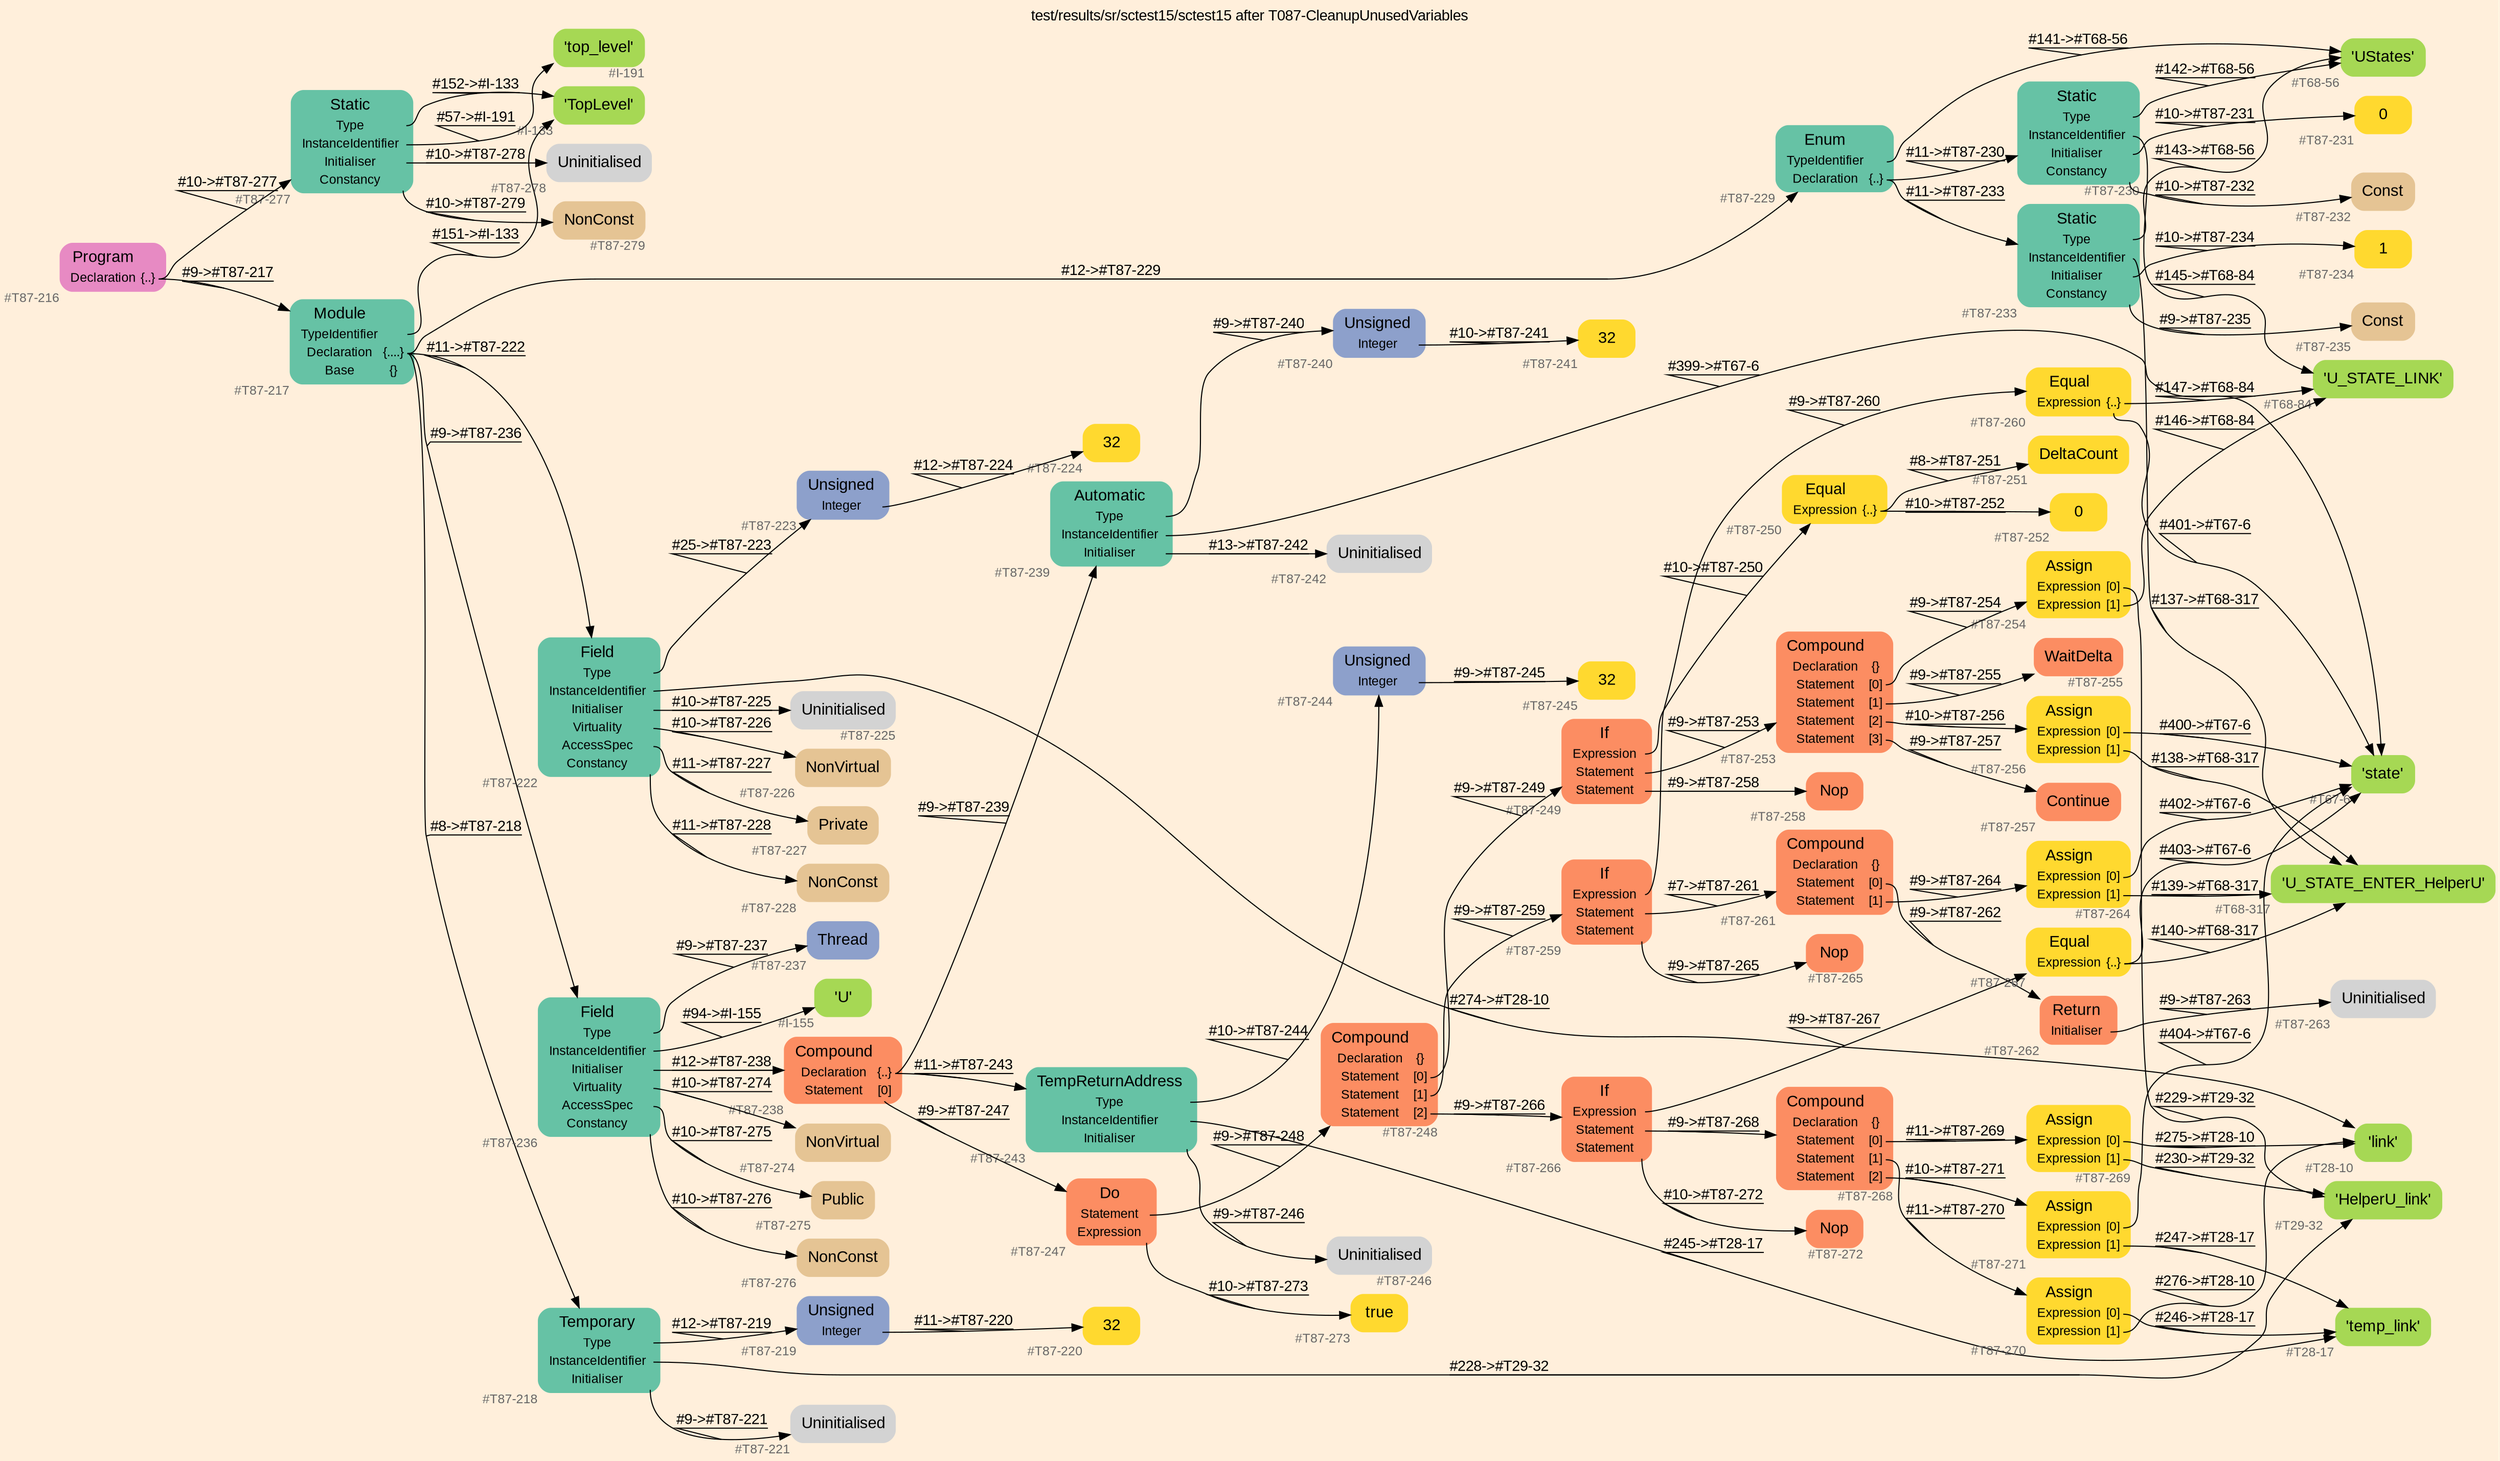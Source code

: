 digraph "test/results/sr/sctest15/sctest15 after T087-CleanupUnusedVariables" {
label = "test/results/sr/sctest15/sctest15 after T087-CleanupUnusedVariables"
labelloc = t
graph [
    rankdir = "LR"
    ranksep = 0.3
    bgcolor = antiquewhite1
    color = black
    fontcolor = black
    fontname = "Arial"
];
node [
    fontname = "Arial"
];
edge [
    fontname = "Arial"
];

// -------------------- node figure --------------------
// -------- block #T87-216 ----------
"#T87-216" [
    fillcolor = "/set28/4"
    xlabel = "#T87-216"
    fontsize = "12"
    fontcolor = grey40
    shape = "plaintext"
    label = <<TABLE BORDER="0" CELLBORDER="0" CELLSPACING="0">
     <TR><TD><FONT COLOR="black" POINT-SIZE="15">Program</FONT></TD></TR>
     <TR><TD><FONT COLOR="black" POINT-SIZE="12">Declaration</FONT></TD><TD PORT="port0"><FONT COLOR="black" POINT-SIZE="12">{..}</FONT></TD></TR>
    </TABLE>>
    style = "rounded,filled"
];

// -------- block #T87-217 ----------
"#T87-217" [
    fillcolor = "/set28/1"
    xlabel = "#T87-217"
    fontsize = "12"
    fontcolor = grey40
    shape = "plaintext"
    label = <<TABLE BORDER="0" CELLBORDER="0" CELLSPACING="0">
     <TR><TD><FONT COLOR="black" POINT-SIZE="15">Module</FONT></TD></TR>
     <TR><TD><FONT COLOR="black" POINT-SIZE="12">TypeIdentifier</FONT></TD><TD PORT="port0"></TD></TR>
     <TR><TD><FONT COLOR="black" POINT-SIZE="12">Declaration</FONT></TD><TD PORT="port1"><FONT COLOR="black" POINT-SIZE="12">{....}</FONT></TD></TR>
     <TR><TD><FONT COLOR="black" POINT-SIZE="12">Base</FONT></TD><TD PORT="port2"><FONT COLOR="black" POINT-SIZE="12">{}</FONT></TD></TR>
    </TABLE>>
    style = "rounded,filled"
];

// -------- block #I-133 ----------
"#I-133" [
    fillcolor = "/set28/5"
    xlabel = "#I-133"
    fontsize = "12"
    fontcolor = grey40
    shape = "plaintext"
    label = <<TABLE BORDER="0" CELLBORDER="0" CELLSPACING="0">
     <TR><TD><FONT COLOR="black" POINT-SIZE="15">'TopLevel'</FONT></TD></TR>
    </TABLE>>
    style = "rounded,filled"
];

// -------- block #T87-218 ----------
"#T87-218" [
    fillcolor = "/set28/1"
    xlabel = "#T87-218"
    fontsize = "12"
    fontcolor = grey40
    shape = "plaintext"
    label = <<TABLE BORDER="0" CELLBORDER="0" CELLSPACING="0">
     <TR><TD><FONT COLOR="black" POINT-SIZE="15">Temporary</FONT></TD></TR>
     <TR><TD><FONT COLOR="black" POINT-SIZE="12">Type</FONT></TD><TD PORT="port0"></TD></TR>
     <TR><TD><FONT COLOR="black" POINT-SIZE="12">InstanceIdentifier</FONT></TD><TD PORT="port1"></TD></TR>
     <TR><TD><FONT COLOR="black" POINT-SIZE="12">Initialiser</FONT></TD><TD PORT="port2"></TD></TR>
    </TABLE>>
    style = "rounded,filled"
];

// -------- block #T87-219 ----------
"#T87-219" [
    fillcolor = "/set28/3"
    xlabel = "#T87-219"
    fontsize = "12"
    fontcolor = grey40
    shape = "plaintext"
    label = <<TABLE BORDER="0" CELLBORDER="0" CELLSPACING="0">
     <TR><TD><FONT COLOR="black" POINT-SIZE="15">Unsigned</FONT></TD></TR>
     <TR><TD><FONT COLOR="black" POINT-SIZE="12">Integer</FONT></TD><TD PORT="port0"></TD></TR>
    </TABLE>>
    style = "rounded,filled"
];

// -------- block #T87-220 ----------
"#T87-220" [
    fillcolor = "/set28/6"
    xlabel = "#T87-220"
    fontsize = "12"
    fontcolor = grey40
    shape = "plaintext"
    label = <<TABLE BORDER="0" CELLBORDER="0" CELLSPACING="0">
     <TR><TD><FONT COLOR="black" POINT-SIZE="15">32</FONT></TD></TR>
    </TABLE>>
    style = "rounded,filled"
];

// -------- block #T29-32 ----------
"#T29-32" [
    fillcolor = "/set28/5"
    xlabel = "#T29-32"
    fontsize = "12"
    fontcolor = grey40
    shape = "plaintext"
    label = <<TABLE BORDER="0" CELLBORDER="0" CELLSPACING="0">
     <TR><TD><FONT COLOR="black" POINT-SIZE="15">'HelperU_link'</FONT></TD></TR>
    </TABLE>>
    style = "rounded,filled"
];

// -------- block #T87-221 ----------
"#T87-221" [
    xlabel = "#T87-221"
    fontsize = "12"
    fontcolor = grey40
    shape = "plaintext"
    label = <<TABLE BORDER="0" CELLBORDER="0" CELLSPACING="0">
     <TR><TD><FONT COLOR="black" POINT-SIZE="15">Uninitialised</FONT></TD></TR>
    </TABLE>>
    style = "rounded,filled"
];

// -------- block #T87-222 ----------
"#T87-222" [
    fillcolor = "/set28/1"
    xlabel = "#T87-222"
    fontsize = "12"
    fontcolor = grey40
    shape = "plaintext"
    label = <<TABLE BORDER="0" CELLBORDER="0" CELLSPACING="0">
     <TR><TD><FONT COLOR="black" POINT-SIZE="15">Field</FONT></TD></TR>
     <TR><TD><FONT COLOR="black" POINT-SIZE="12">Type</FONT></TD><TD PORT="port0"></TD></TR>
     <TR><TD><FONT COLOR="black" POINT-SIZE="12">InstanceIdentifier</FONT></TD><TD PORT="port1"></TD></TR>
     <TR><TD><FONT COLOR="black" POINT-SIZE="12">Initialiser</FONT></TD><TD PORT="port2"></TD></TR>
     <TR><TD><FONT COLOR="black" POINT-SIZE="12">Virtuality</FONT></TD><TD PORT="port3"></TD></TR>
     <TR><TD><FONT COLOR="black" POINT-SIZE="12">AccessSpec</FONT></TD><TD PORT="port4"></TD></TR>
     <TR><TD><FONT COLOR="black" POINT-SIZE="12">Constancy</FONT></TD><TD PORT="port5"></TD></TR>
    </TABLE>>
    style = "rounded,filled"
];

// -------- block #T87-223 ----------
"#T87-223" [
    fillcolor = "/set28/3"
    xlabel = "#T87-223"
    fontsize = "12"
    fontcolor = grey40
    shape = "plaintext"
    label = <<TABLE BORDER="0" CELLBORDER="0" CELLSPACING="0">
     <TR><TD><FONT COLOR="black" POINT-SIZE="15">Unsigned</FONT></TD></TR>
     <TR><TD><FONT COLOR="black" POINT-SIZE="12">Integer</FONT></TD><TD PORT="port0"></TD></TR>
    </TABLE>>
    style = "rounded,filled"
];

// -------- block #T87-224 ----------
"#T87-224" [
    fillcolor = "/set28/6"
    xlabel = "#T87-224"
    fontsize = "12"
    fontcolor = grey40
    shape = "plaintext"
    label = <<TABLE BORDER="0" CELLBORDER="0" CELLSPACING="0">
     <TR><TD><FONT COLOR="black" POINT-SIZE="15">32</FONT></TD></TR>
    </TABLE>>
    style = "rounded,filled"
];

// -------- block #T28-10 ----------
"#T28-10" [
    fillcolor = "/set28/5"
    xlabel = "#T28-10"
    fontsize = "12"
    fontcolor = grey40
    shape = "plaintext"
    label = <<TABLE BORDER="0" CELLBORDER="0" CELLSPACING="0">
     <TR><TD><FONT COLOR="black" POINT-SIZE="15">'link'</FONT></TD></TR>
    </TABLE>>
    style = "rounded,filled"
];

// -------- block #T87-225 ----------
"#T87-225" [
    xlabel = "#T87-225"
    fontsize = "12"
    fontcolor = grey40
    shape = "plaintext"
    label = <<TABLE BORDER="0" CELLBORDER="0" CELLSPACING="0">
     <TR><TD><FONT COLOR="black" POINT-SIZE="15">Uninitialised</FONT></TD></TR>
    </TABLE>>
    style = "rounded,filled"
];

// -------- block #T87-226 ----------
"#T87-226" [
    fillcolor = "/set28/7"
    xlabel = "#T87-226"
    fontsize = "12"
    fontcolor = grey40
    shape = "plaintext"
    label = <<TABLE BORDER="0" CELLBORDER="0" CELLSPACING="0">
     <TR><TD><FONT COLOR="black" POINT-SIZE="15">NonVirtual</FONT></TD></TR>
    </TABLE>>
    style = "rounded,filled"
];

// -------- block #T87-227 ----------
"#T87-227" [
    fillcolor = "/set28/7"
    xlabel = "#T87-227"
    fontsize = "12"
    fontcolor = grey40
    shape = "plaintext"
    label = <<TABLE BORDER="0" CELLBORDER="0" CELLSPACING="0">
     <TR><TD><FONT COLOR="black" POINT-SIZE="15">Private</FONT></TD></TR>
    </TABLE>>
    style = "rounded,filled"
];

// -------- block #T87-228 ----------
"#T87-228" [
    fillcolor = "/set28/7"
    xlabel = "#T87-228"
    fontsize = "12"
    fontcolor = grey40
    shape = "plaintext"
    label = <<TABLE BORDER="0" CELLBORDER="0" CELLSPACING="0">
     <TR><TD><FONT COLOR="black" POINT-SIZE="15">NonConst</FONT></TD></TR>
    </TABLE>>
    style = "rounded,filled"
];

// -------- block #T87-229 ----------
"#T87-229" [
    fillcolor = "/set28/1"
    xlabel = "#T87-229"
    fontsize = "12"
    fontcolor = grey40
    shape = "plaintext"
    label = <<TABLE BORDER="0" CELLBORDER="0" CELLSPACING="0">
     <TR><TD><FONT COLOR="black" POINT-SIZE="15">Enum</FONT></TD></TR>
     <TR><TD><FONT COLOR="black" POINT-SIZE="12">TypeIdentifier</FONT></TD><TD PORT="port0"></TD></TR>
     <TR><TD><FONT COLOR="black" POINT-SIZE="12">Declaration</FONT></TD><TD PORT="port1"><FONT COLOR="black" POINT-SIZE="12">{..}</FONT></TD></TR>
    </TABLE>>
    style = "rounded,filled"
];

// -------- block #T68-56 ----------
"#T68-56" [
    fillcolor = "/set28/5"
    xlabel = "#T68-56"
    fontsize = "12"
    fontcolor = grey40
    shape = "plaintext"
    label = <<TABLE BORDER="0" CELLBORDER="0" CELLSPACING="0">
     <TR><TD><FONT COLOR="black" POINT-SIZE="15">'UStates'</FONT></TD></TR>
    </TABLE>>
    style = "rounded,filled"
];

// -------- block #T87-230 ----------
"#T87-230" [
    fillcolor = "/set28/1"
    xlabel = "#T87-230"
    fontsize = "12"
    fontcolor = grey40
    shape = "plaintext"
    label = <<TABLE BORDER="0" CELLBORDER="0" CELLSPACING="0">
     <TR><TD><FONT COLOR="black" POINT-SIZE="15">Static</FONT></TD></TR>
     <TR><TD><FONT COLOR="black" POINT-SIZE="12">Type</FONT></TD><TD PORT="port0"></TD></TR>
     <TR><TD><FONT COLOR="black" POINT-SIZE="12">InstanceIdentifier</FONT></TD><TD PORT="port1"></TD></TR>
     <TR><TD><FONT COLOR="black" POINT-SIZE="12">Initialiser</FONT></TD><TD PORT="port2"></TD></TR>
     <TR><TD><FONT COLOR="black" POINT-SIZE="12">Constancy</FONT></TD><TD PORT="port3"></TD></TR>
    </TABLE>>
    style = "rounded,filled"
];

// -------- block #T68-84 ----------
"#T68-84" [
    fillcolor = "/set28/5"
    xlabel = "#T68-84"
    fontsize = "12"
    fontcolor = grey40
    shape = "plaintext"
    label = <<TABLE BORDER="0" CELLBORDER="0" CELLSPACING="0">
     <TR><TD><FONT COLOR="black" POINT-SIZE="15">'U_STATE_LINK'</FONT></TD></TR>
    </TABLE>>
    style = "rounded,filled"
];

// -------- block #T87-231 ----------
"#T87-231" [
    fillcolor = "/set28/6"
    xlabel = "#T87-231"
    fontsize = "12"
    fontcolor = grey40
    shape = "plaintext"
    label = <<TABLE BORDER="0" CELLBORDER="0" CELLSPACING="0">
     <TR><TD><FONT COLOR="black" POINT-SIZE="15">0</FONT></TD></TR>
    </TABLE>>
    style = "rounded,filled"
];

// -------- block #T87-232 ----------
"#T87-232" [
    fillcolor = "/set28/7"
    xlabel = "#T87-232"
    fontsize = "12"
    fontcolor = grey40
    shape = "plaintext"
    label = <<TABLE BORDER="0" CELLBORDER="0" CELLSPACING="0">
     <TR><TD><FONT COLOR="black" POINT-SIZE="15">Const</FONT></TD></TR>
    </TABLE>>
    style = "rounded,filled"
];

// -------- block #T87-233 ----------
"#T87-233" [
    fillcolor = "/set28/1"
    xlabel = "#T87-233"
    fontsize = "12"
    fontcolor = grey40
    shape = "plaintext"
    label = <<TABLE BORDER="0" CELLBORDER="0" CELLSPACING="0">
     <TR><TD><FONT COLOR="black" POINT-SIZE="15">Static</FONT></TD></TR>
     <TR><TD><FONT COLOR="black" POINT-SIZE="12">Type</FONT></TD><TD PORT="port0"></TD></TR>
     <TR><TD><FONT COLOR="black" POINT-SIZE="12">InstanceIdentifier</FONT></TD><TD PORT="port1"></TD></TR>
     <TR><TD><FONT COLOR="black" POINT-SIZE="12">Initialiser</FONT></TD><TD PORT="port2"></TD></TR>
     <TR><TD><FONT COLOR="black" POINT-SIZE="12">Constancy</FONT></TD><TD PORT="port3"></TD></TR>
    </TABLE>>
    style = "rounded,filled"
];

// -------- block #T68-317 ----------
"#T68-317" [
    fillcolor = "/set28/5"
    xlabel = "#T68-317"
    fontsize = "12"
    fontcolor = grey40
    shape = "plaintext"
    label = <<TABLE BORDER="0" CELLBORDER="0" CELLSPACING="0">
     <TR><TD><FONT COLOR="black" POINT-SIZE="15">'U_STATE_ENTER_HelperU'</FONT></TD></TR>
    </TABLE>>
    style = "rounded,filled"
];

// -------- block #T87-234 ----------
"#T87-234" [
    fillcolor = "/set28/6"
    xlabel = "#T87-234"
    fontsize = "12"
    fontcolor = grey40
    shape = "plaintext"
    label = <<TABLE BORDER="0" CELLBORDER="0" CELLSPACING="0">
     <TR><TD><FONT COLOR="black" POINT-SIZE="15">1</FONT></TD></TR>
    </TABLE>>
    style = "rounded,filled"
];

// -------- block #T87-235 ----------
"#T87-235" [
    fillcolor = "/set28/7"
    xlabel = "#T87-235"
    fontsize = "12"
    fontcolor = grey40
    shape = "plaintext"
    label = <<TABLE BORDER="0" CELLBORDER="0" CELLSPACING="0">
     <TR><TD><FONT COLOR="black" POINT-SIZE="15">Const</FONT></TD></TR>
    </TABLE>>
    style = "rounded,filled"
];

// -------- block #T87-236 ----------
"#T87-236" [
    fillcolor = "/set28/1"
    xlabel = "#T87-236"
    fontsize = "12"
    fontcolor = grey40
    shape = "plaintext"
    label = <<TABLE BORDER="0" CELLBORDER="0" CELLSPACING="0">
     <TR><TD><FONT COLOR="black" POINT-SIZE="15">Field</FONT></TD></TR>
     <TR><TD><FONT COLOR="black" POINT-SIZE="12">Type</FONT></TD><TD PORT="port0"></TD></TR>
     <TR><TD><FONT COLOR="black" POINT-SIZE="12">InstanceIdentifier</FONT></TD><TD PORT="port1"></TD></TR>
     <TR><TD><FONT COLOR="black" POINT-SIZE="12">Initialiser</FONT></TD><TD PORT="port2"></TD></TR>
     <TR><TD><FONT COLOR="black" POINT-SIZE="12">Virtuality</FONT></TD><TD PORT="port3"></TD></TR>
     <TR><TD><FONT COLOR="black" POINT-SIZE="12">AccessSpec</FONT></TD><TD PORT="port4"></TD></TR>
     <TR><TD><FONT COLOR="black" POINT-SIZE="12">Constancy</FONT></TD><TD PORT="port5"></TD></TR>
    </TABLE>>
    style = "rounded,filled"
];

// -------- block #T87-237 ----------
"#T87-237" [
    fillcolor = "/set28/3"
    xlabel = "#T87-237"
    fontsize = "12"
    fontcolor = grey40
    shape = "plaintext"
    label = <<TABLE BORDER="0" CELLBORDER="0" CELLSPACING="0">
     <TR><TD><FONT COLOR="black" POINT-SIZE="15">Thread</FONT></TD></TR>
    </TABLE>>
    style = "rounded,filled"
];

// -------- block #I-155 ----------
"#I-155" [
    fillcolor = "/set28/5"
    xlabel = "#I-155"
    fontsize = "12"
    fontcolor = grey40
    shape = "plaintext"
    label = <<TABLE BORDER="0" CELLBORDER="0" CELLSPACING="0">
     <TR><TD><FONT COLOR="black" POINT-SIZE="15">'U'</FONT></TD></TR>
    </TABLE>>
    style = "rounded,filled"
];

// -------- block #T87-238 ----------
"#T87-238" [
    fillcolor = "/set28/2"
    xlabel = "#T87-238"
    fontsize = "12"
    fontcolor = grey40
    shape = "plaintext"
    label = <<TABLE BORDER="0" CELLBORDER="0" CELLSPACING="0">
     <TR><TD><FONT COLOR="black" POINT-SIZE="15">Compound</FONT></TD></TR>
     <TR><TD><FONT COLOR="black" POINT-SIZE="12">Declaration</FONT></TD><TD PORT="port0"><FONT COLOR="black" POINT-SIZE="12">{..}</FONT></TD></TR>
     <TR><TD><FONT COLOR="black" POINT-SIZE="12">Statement</FONT></TD><TD PORT="port1"><FONT COLOR="black" POINT-SIZE="12">[0]</FONT></TD></TR>
    </TABLE>>
    style = "rounded,filled"
];

// -------- block #T87-239 ----------
"#T87-239" [
    fillcolor = "/set28/1"
    xlabel = "#T87-239"
    fontsize = "12"
    fontcolor = grey40
    shape = "plaintext"
    label = <<TABLE BORDER="0" CELLBORDER="0" CELLSPACING="0">
     <TR><TD><FONT COLOR="black" POINT-SIZE="15">Automatic</FONT></TD></TR>
     <TR><TD><FONT COLOR="black" POINT-SIZE="12">Type</FONT></TD><TD PORT="port0"></TD></TR>
     <TR><TD><FONT COLOR="black" POINT-SIZE="12">InstanceIdentifier</FONT></TD><TD PORT="port1"></TD></TR>
     <TR><TD><FONT COLOR="black" POINT-SIZE="12">Initialiser</FONT></TD><TD PORT="port2"></TD></TR>
    </TABLE>>
    style = "rounded,filled"
];

// -------- block #T87-240 ----------
"#T87-240" [
    fillcolor = "/set28/3"
    xlabel = "#T87-240"
    fontsize = "12"
    fontcolor = grey40
    shape = "plaintext"
    label = <<TABLE BORDER="0" CELLBORDER="0" CELLSPACING="0">
     <TR><TD><FONT COLOR="black" POINT-SIZE="15">Unsigned</FONT></TD></TR>
     <TR><TD><FONT COLOR="black" POINT-SIZE="12">Integer</FONT></TD><TD PORT="port0"></TD></TR>
    </TABLE>>
    style = "rounded,filled"
];

// -------- block #T87-241 ----------
"#T87-241" [
    fillcolor = "/set28/6"
    xlabel = "#T87-241"
    fontsize = "12"
    fontcolor = grey40
    shape = "plaintext"
    label = <<TABLE BORDER="0" CELLBORDER="0" CELLSPACING="0">
     <TR><TD><FONT COLOR="black" POINT-SIZE="15">32</FONT></TD></TR>
    </TABLE>>
    style = "rounded,filled"
];

// -------- block #T67-6 ----------
"#T67-6" [
    fillcolor = "/set28/5"
    xlabel = "#T67-6"
    fontsize = "12"
    fontcolor = grey40
    shape = "plaintext"
    label = <<TABLE BORDER="0" CELLBORDER="0" CELLSPACING="0">
     <TR><TD><FONT COLOR="black" POINT-SIZE="15">'state'</FONT></TD></TR>
    </TABLE>>
    style = "rounded,filled"
];

// -------- block #T87-242 ----------
"#T87-242" [
    xlabel = "#T87-242"
    fontsize = "12"
    fontcolor = grey40
    shape = "plaintext"
    label = <<TABLE BORDER="0" CELLBORDER="0" CELLSPACING="0">
     <TR><TD><FONT COLOR="black" POINT-SIZE="15">Uninitialised</FONT></TD></TR>
    </TABLE>>
    style = "rounded,filled"
];

// -------- block #T87-243 ----------
"#T87-243" [
    fillcolor = "/set28/1"
    xlabel = "#T87-243"
    fontsize = "12"
    fontcolor = grey40
    shape = "plaintext"
    label = <<TABLE BORDER="0" CELLBORDER="0" CELLSPACING="0">
     <TR><TD><FONT COLOR="black" POINT-SIZE="15">TempReturnAddress</FONT></TD></TR>
     <TR><TD><FONT COLOR="black" POINT-SIZE="12">Type</FONT></TD><TD PORT="port0"></TD></TR>
     <TR><TD><FONT COLOR="black" POINT-SIZE="12">InstanceIdentifier</FONT></TD><TD PORT="port1"></TD></TR>
     <TR><TD><FONT COLOR="black" POINT-SIZE="12">Initialiser</FONT></TD><TD PORT="port2"></TD></TR>
    </TABLE>>
    style = "rounded,filled"
];

// -------- block #T87-244 ----------
"#T87-244" [
    fillcolor = "/set28/3"
    xlabel = "#T87-244"
    fontsize = "12"
    fontcolor = grey40
    shape = "plaintext"
    label = <<TABLE BORDER="0" CELLBORDER="0" CELLSPACING="0">
     <TR><TD><FONT COLOR="black" POINT-SIZE="15">Unsigned</FONT></TD></TR>
     <TR><TD><FONT COLOR="black" POINT-SIZE="12">Integer</FONT></TD><TD PORT="port0"></TD></TR>
    </TABLE>>
    style = "rounded,filled"
];

// -------- block #T87-245 ----------
"#T87-245" [
    fillcolor = "/set28/6"
    xlabel = "#T87-245"
    fontsize = "12"
    fontcolor = grey40
    shape = "plaintext"
    label = <<TABLE BORDER="0" CELLBORDER="0" CELLSPACING="0">
     <TR><TD><FONT COLOR="black" POINT-SIZE="15">32</FONT></TD></TR>
    </TABLE>>
    style = "rounded,filled"
];

// -------- block #T28-17 ----------
"#T28-17" [
    fillcolor = "/set28/5"
    xlabel = "#T28-17"
    fontsize = "12"
    fontcolor = grey40
    shape = "plaintext"
    label = <<TABLE BORDER="0" CELLBORDER="0" CELLSPACING="0">
     <TR><TD><FONT COLOR="black" POINT-SIZE="15">'temp_link'</FONT></TD></TR>
    </TABLE>>
    style = "rounded,filled"
];

// -------- block #T87-246 ----------
"#T87-246" [
    xlabel = "#T87-246"
    fontsize = "12"
    fontcolor = grey40
    shape = "plaintext"
    label = <<TABLE BORDER="0" CELLBORDER="0" CELLSPACING="0">
     <TR><TD><FONT COLOR="black" POINT-SIZE="15">Uninitialised</FONT></TD></TR>
    </TABLE>>
    style = "rounded,filled"
];

// -------- block #T87-247 ----------
"#T87-247" [
    fillcolor = "/set28/2"
    xlabel = "#T87-247"
    fontsize = "12"
    fontcolor = grey40
    shape = "plaintext"
    label = <<TABLE BORDER="0" CELLBORDER="0" CELLSPACING="0">
     <TR><TD><FONT COLOR="black" POINT-SIZE="15">Do</FONT></TD></TR>
     <TR><TD><FONT COLOR="black" POINT-SIZE="12">Statement</FONT></TD><TD PORT="port0"></TD></TR>
     <TR><TD><FONT COLOR="black" POINT-SIZE="12">Expression</FONT></TD><TD PORT="port1"></TD></TR>
    </TABLE>>
    style = "rounded,filled"
];

// -------- block #T87-248 ----------
"#T87-248" [
    fillcolor = "/set28/2"
    xlabel = "#T87-248"
    fontsize = "12"
    fontcolor = grey40
    shape = "plaintext"
    label = <<TABLE BORDER="0" CELLBORDER="0" CELLSPACING="0">
     <TR><TD><FONT COLOR="black" POINT-SIZE="15">Compound</FONT></TD></TR>
     <TR><TD><FONT COLOR="black" POINT-SIZE="12">Declaration</FONT></TD><TD PORT="port0"><FONT COLOR="black" POINT-SIZE="12">{}</FONT></TD></TR>
     <TR><TD><FONT COLOR="black" POINT-SIZE="12">Statement</FONT></TD><TD PORT="port1"><FONT COLOR="black" POINT-SIZE="12">[0]</FONT></TD></TR>
     <TR><TD><FONT COLOR="black" POINT-SIZE="12">Statement</FONT></TD><TD PORT="port2"><FONT COLOR="black" POINT-SIZE="12">[1]</FONT></TD></TR>
     <TR><TD><FONT COLOR="black" POINT-SIZE="12">Statement</FONT></TD><TD PORT="port3"><FONT COLOR="black" POINT-SIZE="12">[2]</FONT></TD></TR>
    </TABLE>>
    style = "rounded,filled"
];

// -------- block #T87-249 ----------
"#T87-249" [
    fillcolor = "/set28/2"
    xlabel = "#T87-249"
    fontsize = "12"
    fontcolor = grey40
    shape = "plaintext"
    label = <<TABLE BORDER="0" CELLBORDER="0" CELLSPACING="0">
     <TR><TD><FONT COLOR="black" POINT-SIZE="15">If</FONT></TD></TR>
     <TR><TD><FONT COLOR="black" POINT-SIZE="12">Expression</FONT></TD><TD PORT="port0"></TD></TR>
     <TR><TD><FONT COLOR="black" POINT-SIZE="12">Statement</FONT></TD><TD PORT="port1"></TD></TR>
     <TR><TD><FONT COLOR="black" POINT-SIZE="12">Statement</FONT></TD><TD PORT="port2"></TD></TR>
    </TABLE>>
    style = "rounded,filled"
];

// -------- block #T87-250 ----------
"#T87-250" [
    fillcolor = "/set28/6"
    xlabel = "#T87-250"
    fontsize = "12"
    fontcolor = grey40
    shape = "plaintext"
    label = <<TABLE BORDER="0" CELLBORDER="0" CELLSPACING="0">
     <TR><TD><FONT COLOR="black" POINT-SIZE="15">Equal</FONT></TD></TR>
     <TR><TD><FONT COLOR="black" POINT-SIZE="12">Expression</FONT></TD><TD PORT="port0"><FONT COLOR="black" POINT-SIZE="12">{..}</FONT></TD></TR>
    </TABLE>>
    style = "rounded,filled"
];

// -------- block #T87-251 ----------
"#T87-251" [
    fillcolor = "/set28/6"
    xlabel = "#T87-251"
    fontsize = "12"
    fontcolor = grey40
    shape = "plaintext"
    label = <<TABLE BORDER="0" CELLBORDER="0" CELLSPACING="0">
     <TR><TD><FONT COLOR="black" POINT-SIZE="15">DeltaCount</FONT></TD></TR>
    </TABLE>>
    style = "rounded,filled"
];

// -------- block #T87-252 ----------
"#T87-252" [
    fillcolor = "/set28/6"
    xlabel = "#T87-252"
    fontsize = "12"
    fontcolor = grey40
    shape = "plaintext"
    label = <<TABLE BORDER="0" CELLBORDER="0" CELLSPACING="0">
     <TR><TD><FONT COLOR="black" POINT-SIZE="15">0</FONT></TD></TR>
    </TABLE>>
    style = "rounded,filled"
];

// -------- block #T87-253 ----------
"#T87-253" [
    fillcolor = "/set28/2"
    xlabel = "#T87-253"
    fontsize = "12"
    fontcolor = grey40
    shape = "plaintext"
    label = <<TABLE BORDER="0" CELLBORDER="0" CELLSPACING="0">
     <TR><TD><FONT COLOR="black" POINT-SIZE="15">Compound</FONT></TD></TR>
     <TR><TD><FONT COLOR="black" POINT-SIZE="12">Declaration</FONT></TD><TD PORT="port0"><FONT COLOR="black" POINT-SIZE="12">{}</FONT></TD></TR>
     <TR><TD><FONT COLOR="black" POINT-SIZE="12">Statement</FONT></TD><TD PORT="port1"><FONT COLOR="black" POINT-SIZE="12">[0]</FONT></TD></TR>
     <TR><TD><FONT COLOR="black" POINT-SIZE="12">Statement</FONT></TD><TD PORT="port2"><FONT COLOR="black" POINT-SIZE="12">[1]</FONT></TD></TR>
     <TR><TD><FONT COLOR="black" POINT-SIZE="12">Statement</FONT></TD><TD PORT="port3"><FONT COLOR="black" POINT-SIZE="12">[2]</FONT></TD></TR>
     <TR><TD><FONT COLOR="black" POINT-SIZE="12">Statement</FONT></TD><TD PORT="port4"><FONT COLOR="black" POINT-SIZE="12">[3]</FONT></TD></TR>
    </TABLE>>
    style = "rounded,filled"
];

// -------- block #T87-254 ----------
"#T87-254" [
    fillcolor = "/set28/6"
    xlabel = "#T87-254"
    fontsize = "12"
    fontcolor = grey40
    shape = "plaintext"
    label = <<TABLE BORDER="0" CELLBORDER="0" CELLSPACING="0">
     <TR><TD><FONT COLOR="black" POINT-SIZE="15">Assign</FONT></TD></TR>
     <TR><TD><FONT COLOR="black" POINT-SIZE="12">Expression</FONT></TD><TD PORT="port0"><FONT COLOR="black" POINT-SIZE="12">[0]</FONT></TD></TR>
     <TR><TD><FONT COLOR="black" POINT-SIZE="12">Expression</FONT></TD><TD PORT="port1"><FONT COLOR="black" POINT-SIZE="12">[1]</FONT></TD></TR>
    </TABLE>>
    style = "rounded,filled"
];

// -------- block #T87-255 ----------
"#T87-255" [
    fillcolor = "/set28/2"
    xlabel = "#T87-255"
    fontsize = "12"
    fontcolor = grey40
    shape = "plaintext"
    label = <<TABLE BORDER="0" CELLBORDER="0" CELLSPACING="0">
     <TR><TD><FONT COLOR="black" POINT-SIZE="15">WaitDelta</FONT></TD></TR>
    </TABLE>>
    style = "rounded,filled"
];

// -------- block #T87-256 ----------
"#T87-256" [
    fillcolor = "/set28/6"
    xlabel = "#T87-256"
    fontsize = "12"
    fontcolor = grey40
    shape = "plaintext"
    label = <<TABLE BORDER="0" CELLBORDER="0" CELLSPACING="0">
     <TR><TD><FONT COLOR="black" POINT-SIZE="15">Assign</FONT></TD></TR>
     <TR><TD><FONT COLOR="black" POINT-SIZE="12">Expression</FONT></TD><TD PORT="port0"><FONT COLOR="black" POINT-SIZE="12">[0]</FONT></TD></TR>
     <TR><TD><FONT COLOR="black" POINT-SIZE="12">Expression</FONT></TD><TD PORT="port1"><FONT COLOR="black" POINT-SIZE="12">[1]</FONT></TD></TR>
    </TABLE>>
    style = "rounded,filled"
];

// -------- block #T87-257 ----------
"#T87-257" [
    fillcolor = "/set28/2"
    xlabel = "#T87-257"
    fontsize = "12"
    fontcolor = grey40
    shape = "plaintext"
    label = <<TABLE BORDER="0" CELLBORDER="0" CELLSPACING="0">
     <TR><TD><FONT COLOR="black" POINT-SIZE="15">Continue</FONT></TD></TR>
    </TABLE>>
    style = "rounded,filled"
];

// -------- block #T87-258 ----------
"#T87-258" [
    fillcolor = "/set28/2"
    xlabel = "#T87-258"
    fontsize = "12"
    fontcolor = grey40
    shape = "plaintext"
    label = <<TABLE BORDER="0" CELLBORDER="0" CELLSPACING="0">
     <TR><TD><FONT COLOR="black" POINT-SIZE="15">Nop</FONT></TD></TR>
    </TABLE>>
    style = "rounded,filled"
];

// -------- block #T87-259 ----------
"#T87-259" [
    fillcolor = "/set28/2"
    xlabel = "#T87-259"
    fontsize = "12"
    fontcolor = grey40
    shape = "plaintext"
    label = <<TABLE BORDER="0" CELLBORDER="0" CELLSPACING="0">
     <TR><TD><FONT COLOR="black" POINT-SIZE="15">If</FONT></TD></TR>
     <TR><TD><FONT COLOR="black" POINT-SIZE="12">Expression</FONT></TD><TD PORT="port0"></TD></TR>
     <TR><TD><FONT COLOR="black" POINT-SIZE="12">Statement</FONT></TD><TD PORT="port1"></TD></TR>
     <TR><TD><FONT COLOR="black" POINT-SIZE="12">Statement</FONT></TD><TD PORT="port2"></TD></TR>
    </TABLE>>
    style = "rounded,filled"
];

// -------- block #T87-260 ----------
"#T87-260" [
    fillcolor = "/set28/6"
    xlabel = "#T87-260"
    fontsize = "12"
    fontcolor = grey40
    shape = "plaintext"
    label = <<TABLE BORDER="0" CELLBORDER="0" CELLSPACING="0">
     <TR><TD><FONT COLOR="black" POINT-SIZE="15">Equal</FONT></TD></TR>
     <TR><TD><FONT COLOR="black" POINT-SIZE="12">Expression</FONT></TD><TD PORT="port0"><FONT COLOR="black" POINT-SIZE="12">{..}</FONT></TD></TR>
    </TABLE>>
    style = "rounded,filled"
];

// -------- block #T87-261 ----------
"#T87-261" [
    fillcolor = "/set28/2"
    xlabel = "#T87-261"
    fontsize = "12"
    fontcolor = grey40
    shape = "plaintext"
    label = <<TABLE BORDER="0" CELLBORDER="0" CELLSPACING="0">
     <TR><TD><FONT COLOR="black" POINT-SIZE="15">Compound</FONT></TD></TR>
     <TR><TD><FONT COLOR="black" POINT-SIZE="12">Declaration</FONT></TD><TD PORT="port0"><FONT COLOR="black" POINT-SIZE="12">{}</FONT></TD></TR>
     <TR><TD><FONT COLOR="black" POINT-SIZE="12">Statement</FONT></TD><TD PORT="port1"><FONT COLOR="black" POINT-SIZE="12">[0]</FONT></TD></TR>
     <TR><TD><FONT COLOR="black" POINT-SIZE="12">Statement</FONT></TD><TD PORT="port2"><FONT COLOR="black" POINT-SIZE="12">[1]</FONT></TD></TR>
    </TABLE>>
    style = "rounded,filled"
];

// -------- block #T87-262 ----------
"#T87-262" [
    fillcolor = "/set28/2"
    xlabel = "#T87-262"
    fontsize = "12"
    fontcolor = grey40
    shape = "plaintext"
    label = <<TABLE BORDER="0" CELLBORDER="0" CELLSPACING="0">
     <TR><TD><FONT COLOR="black" POINT-SIZE="15">Return</FONT></TD></TR>
     <TR><TD><FONT COLOR="black" POINT-SIZE="12">Initialiser</FONT></TD><TD PORT="port0"></TD></TR>
    </TABLE>>
    style = "rounded,filled"
];

// -------- block #T87-263 ----------
"#T87-263" [
    xlabel = "#T87-263"
    fontsize = "12"
    fontcolor = grey40
    shape = "plaintext"
    label = <<TABLE BORDER="0" CELLBORDER="0" CELLSPACING="0">
     <TR><TD><FONT COLOR="black" POINT-SIZE="15">Uninitialised</FONT></TD></TR>
    </TABLE>>
    style = "rounded,filled"
];

// -------- block #T87-264 ----------
"#T87-264" [
    fillcolor = "/set28/6"
    xlabel = "#T87-264"
    fontsize = "12"
    fontcolor = grey40
    shape = "plaintext"
    label = <<TABLE BORDER="0" CELLBORDER="0" CELLSPACING="0">
     <TR><TD><FONT COLOR="black" POINT-SIZE="15">Assign</FONT></TD></TR>
     <TR><TD><FONT COLOR="black" POINT-SIZE="12">Expression</FONT></TD><TD PORT="port0"><FONT COLOR="black" POINT-SIZE="12">[0]</FONT></TD></TR>
     <TR><TD><FONT COLOR="black" POINT-SIZE="12">Expression</FONT></TD><TD PORT="port1"><FONT COLOR="black" POINT-SIZE="12">[1]</FONT></TD></TR>
    </TABLE>>
    style = "rounded,filled"
];

// -------- block #T87-265 ----------
"#T87-265" [
    fillcolor = "/set28/2"
    xlabel = "#T87-265"
    fontsize = "12"
    fontcolor = grey40
    shape = "plaintext"
    label = <<TABLE BORDER="0" CELLBORDER="0" CELLSPACING="0">
     <TR><TD><FONT COLOR="black" POINT-SIZE="15">Nop</FONT></TD></TR>
    </TABLE>>
    style = "rounded,filled"
];

// -------- block #T87-266 ----------
"#T87-266" [
    fillcolor = "/set28/2"
    xlabel = "#T87-266"
    fontsize = "12"
    fontcolor = grey40
    shape = "plaintext"
    label = <<TABLE BORDER="0" CELLBORDER="0" CELLSPACING="0">
     <TR><TD><FONT COLOR="black" POINT-SIZE="15">If</FONT></TD></TR>
     <TR><TD><FONT COLOR="black" POINT-SIZE="12">Expression</FONT></TD><TD PORT="port0"></TD></TR>
     <TR><TD><FONT COLOR="black" POINT-SIZE="12">Statement</FONT></TD><TD PORT="port1"></TD></TR>
     <TR><TD><FONT COLOR="black" POINT-SIZE="12">Statement</FONT></TD><TD PORT="port2"></TD></TR>
    </TABLE>>
    style = "rounded,filled"
];

// -------- block #T87-267 ----------
"#T87-267" [
    fillcolor = "/set28/6"
    xlabel = "#T87-267"
    fontsize = "12"
    fontcolor = grey40
    shape = "plaintext"
    label = <<TABLE BORDER="0" CELLBORDER="0" CELLSPACING="0">
     <TR><TD><FONT COLOR="black" POINT-SIZE="15">Equal</FONT></TD></TR>
     <TR><TD><FONT COLOR="black" POINT-SIZE="12">Expression</FONT></TD><TD PORT="port0"><FONT COLOR="black" POINT-SIZE="12">{..}</FONT></TD></TR>
    </TABLE>>
    style = "rounded,filled"
];

// -------- block #T87-268 ----------
"#T87-268" [
    fillcolor = "/set28/2"
    xlabel = "#T87-268"
    fontsize = "12"
    fontcolor = grey40
    shape = "plaintext"
    label = <<TABLE BORDER="0" CELLBORDER="0" CELLSPACING="0">
     <TR><TD><FONT COLOR="black" POINT-SIZE="15">Compound</FONT></TD></TR>
     <TR><TD><FONT COLOR="black" POINT-SIZE="12">Declaration</FONT></TD><TD PORT="port0"><FONT COLOR="black" POINT-SIZE="12">{}</FONT></TD></TR>
     <TR><TD><FONT COLOR="black" POINT-SIZE="12">Statement</FONT></TD><TD PORT="port1"><FONT COLOR="black" POINT-SIZE="12">[0]</FONT></TD></TR>
     <TR><TD><FONT COLOR="black" POINT-SIZE="12">Statement</FONT></TD><TD PORT="port2"><FONT COLOR="black" POINT-SIZE="12">[1]</FONT></TD></TR>
     <TR><TD><FONT COLOR="black" POINT-SIZE="12">Statement</FONT></TD><TD PORT="port3"><FONT COLOR="black" POINT-SIZE="12">[2]</FONT></TD></TR>
    </TABLE>>
    style = "rounded,filled"
];

// -------- block #T87-269 ----------
"#T87-269" [
    fillcolor = "/set28/6"
    xlabel = "#T87-269"
    fontsize = "12"
    fontcolor = grey40
    shape = "plaintext"
    label = <<TABLE BORDER="0" CELLBORDER="0" CELLSPACING="0">
     <TR><TD><FONT COLOR="black" POINT-SIZE="15">Assign</FONT></TD></TR>
     <TR><TD><FONT COLOR="black" POINT-SIZE="12">Expression</FONT></TD><TD PORT="port0"><FONT COLOR="black" POINT-SIZE="12">[0]</FONT></TD></TR>
     <TR><TD><FONT COLOR="black" POINT-SIZE="12">Expression</FONT></TD><TD PORT="port1"><FONT COLOR="black" POINT-SIZE="12">[1]</FONT></TD></TR>
    </TABLE>>
    style = "rounded,filled"
];

// -------- block #T87-270 ----------
"#T87-270" [
    fillcolor = "/set28/6"
    xlabel = "#T87-270"
    fontsize = "12"
    fontcolor = grey40
    shape = "plaintext"
    label = <<TABLE BORDER="0" CELLBORDER="0" CELLSPACING="0">
     <TR><TD><FONT COLOR="black" POINT-SIZE="15">Assign</FONT></TD></TR>
     <TR><TD><FONT COLOR="black" POINT-SIZE="12">Expression</FONT></TD><TD PORT="port0"><FONT COLOR="black" POINT-SIZE="12">[0]</FONT></TD></TR>
     <TR><TD><FONT COLOR="black" POINT-SIZE="12">Expression</FONT></TD><TD PORT="port1"><FONT COLOR="black" POINT-SIZE="12">[1]</FONT></TD></TR>
    </TABLE>>
    style = "rounded,filled"
];

// -------- block #T87-271 ----------
"#T87-271" [
    fillcolor = "/set28/6"
    xlabel = "#T87-271"
    fontsize = "12"
    fontcolor = grey40
    shape = "plaintext"
    label = <<TABLE BORDER="0" CELLBORDER="0" CELLSPACING="0">
     <TR><TD><FONT COLOR="black" POINT-SIZE="15">Assign</FONT></TD></TR>
     <TR><TD><FONT COLOR="black" POINT-SIZE="12">Expression</FONT></TD><TD PORT="port0"><FONT COLOR="black" POINT-SIZE="12">[0]</FONT></TD></TR>
     <TR><TD><FONT COLOR="black" POINT-SIZE="12">Expression</FONT></TD><TD PORT="port1"><FONT COLOR="black" POINT-SIZE="12">[1]</FONT></TD></TR>
    </TABLE>>
    style = "rounded,filled"
];

// -------- block #T87-272 ----------
"#T87-272" [
    fillcolor = "/set28/2"
    xlabel = "#T87-272"
    fontsize = "12"
    fontcolor = grey40
    shape = "plaintext"
    label = <<TABLE BORDER="0" CELLBORDER="0" CELLSPACING="0">
     <TR><TD><FONT COLOR="black" POINT-SIZE="15">Nop</FONT></TD></TR>
    </TABLE>>
    style = "rounded,filled"
];

// -------- block #T87-273 ----------
"#T87-273" [
    fillcolor = "/set28/6"
    xlabel = "#T87-273"
    fontsize = "12"
    fontcolor = grey40
    shape = "plaintext"
    label = <<TABLE BORDER="0" CELLBORDER="0" CELLSPACING="0">
     <TR><TD><FONT COLOR="black" POINT-SIZE="15">true</FONT></TD></TR>
    </TABLE>>
    style = "rounded,filled"
];

// -------- block #T87-274 ----------
"#T87-274" [
    fillcolor = "/set28/7"
    xlabel = "#T87-274"
    fontsize = "12"
    fontcolor = grey40
    shape = "plaintext"
    label = <<TABLE BORDER="0" CELLBORDER="0" CELLSPACING="0">
     <TR><TD><FONT COLOR="black" POINT-SIZE="15">NonVirtual</FONT></TD></TR>
    </TABLE>>
    style = "rounded,filled"
];

// -------- block #T87-275 ----------
"#T87-275" [
    fillcolor = "/set28/7"
    xlabel = "#T87-275"
    fontsize = "12"
    fontcolor = grey40
    shape = "plaintext"
    label = <<TABLE BORDER="0" CELLBORDER="0" CELLSPACING="0">
     <TR><TD><FONT COLOR="black" POINT-SIZE="15">Public</FONT></TD></TR>
    </TABLE>>
    style = "rounded,filled"
];

// -------- block #T87-276 ----------
"#T87-276" [
    fillcolor = "/set28/7"
    xlabel = "#T87-276"
    fontsize = "12"
    fontcolor = grey40
    shape = "plaintext"
    label = <<TABLE BORDER="0" CELLBORDER="0" CELLSPACING="0">
     <TR><TD><FONT COLOR="black" POINT-SIZE="15">NonConst</FONT></TD></TR>
    </TABLE>>
    style = "rounded,filled"
];

// -------- block #T87-277 ----------
"#T87-277" [
    fillcolor = "/set28/1"
    xlabel = "#T87-277"
    fontsize = "12"
    fontcolor = grey40
    shape = "plaintext"
    label = <<TABLE BORDER="0" CELLBORDER="0" CELLSPACING="0">
     <TR><TD><FONT COLOR="black" POINT-SIZE="15">Static</FONT></TD></TR>
     <TR><TD><FONT COLOR="black" POINT-SIZE="12">Type</FONT></TD><TD PORT="port0"></TD></TR>
     <TR><TD><FONT COLOR="black" POINT-SIZE="12">InstanceIdentifier</FONT></TD><TD PORT="port1"></TD></TR>
     <TR><TD><FONT COLOR="black" POINT-SIZE="12">Initialiser</FONT></TD><TD PORT="port2"></TD></TR>
     <TR><TD><FONT COLOR="black" POINT-SIZE="12">Constancy</FONT></TD><TD PORT="port3"></TD></TR>
    </TABLE>>
    style = "rounded,filled"
];

// -------- block #I-191 ----------
"#I-191" [
    fillcolor = "/set28/5"
    xlabel = "#I-191"
    fontsize = "12"
    fontcolor = grey40
    shape = "plaintext"
    label = <<TABLE BORDER="0" CELLBORDER="0" CELLSPACING="0">
     <TR><TD><FONT COLOR="black" POINT-SIZE="15">'top_level'</FONT></TD></TR>
    </TABLE>>
    style = "rounded,filled"
];

// -------- block #T87-278 ----------
"#T87-278" [
    xlabel = "#T87-278"
    fontsize = "12"
    fontcolor = grey40
    shape = "plaintext"
    label = <<TABLE BORDER="0" CELLBORDER="0" CELLSPACING="0">
     <TR><TD><FONT COLOR="black" POINT-SIZE="15">Uninitialised</FONT></TD></TR>
    </TABLE>>
    style = "rounded,filled"
];

// -------- block #T87-279 ----------
"#T87-279" [
    fillcolor = "/set28/7"
    xlabel = "#T87-279"
    fontsize = "12"
    fontcolor = grey40
    shape = "plaintext"
    label = <<TABLE BORDER="0" CELLBORDER="0" CELLSPACING="0">
     <TR><TD><FONT COLOR="black" POINT-SIZE="15">NonConst</FONT></TD></TR>
    </TABLE>>
    style = "rounded,filled"
];

"#T87-216":port0 -> "#T87-217" [
    label = "#9-&gt;#T87-217"
    decorate = true
    color = black
    fontcolor = black
];

"#T87-216":port0 -> "#T87-277" [
    label = "#10-&gt;#T87-277"
    decorate = true
    color = black
    fontcolor = black
];

"#T87-217":port0 -> "#I-133" [
    label = "#151-&gt;#I-133"
    decorate = true
    color = black
    fontcolor = black
];

"#T87-217":port1 -> "#T87-218" [
    label = "#8-&gt;#T87-218"
    decorate = true
    color = black
    fontcolor = black
];

"#T87-217":port1 -> "#T87-222" [
    label = "#11-&gt;#T87-222"
    decorate = true
    color = black
    fontcolor = black
];

"#T87-217":port1 -> "#T87-229" [
    label = "#12-&gt;#T87-229"
    decorate = true
    color = black
    fontcolor = black
];

"#T87-217":port1 -> "#T87-236" [
    label = "#9-&gt;#T87-236"
    decorate = true
    color = black
    fontcolor = black
];

"#T87-218":port0 -> "#T87-219" [
    label = "#12-&gt;#T87-219"
    decorate = true
    color = black
    fontcolor = black
];

"#T87-218":port1 -> "#T29-32" [
    label = "#228-&gt;#T29-32"
    decorate = true
    color = black
    fontcolor = black
];

"#T87-218":port2 -> "#T87-221" [
    label = "#9-&gt;#T87-221"
    decorate = true
    color = black
    fontcolor = black
];

"#T87-219":port0 -> "#T87-220" [
    label = "#11-&gt;#T87-220"
    decorate = true
    color = black
    fontcolor = black
];

"#T87-222":port0 -> "#T87-223" [
    label = "#25-&gt;#T87-223"
    decorate = true
    color = black
    fontcolor = black
];

"#T87-222":port1 -> "#T28-10" [
    label = "#274-&gt;#T28-10"
    decorate = true
    color = black
    fontcolor = black
];

"#T87-222":port2 -> "#T87-225" [
    label = "#10-&gt;#T87-225"
    decorate = true
    color = black
    fontcolor = black
];

"#T87-222":port3 -> "#T87-226" [
    label = "#10-&gt;#T87-226"
    decorate = true
    color = black
    fontcolor = black
];

"#T87-222":port4 -> "#T87-227" [
    label = "#11-&gt;#T87-227"
    decorate = true
    color = black
    fontcolor = black
];

"#T87-222":port5 -> "#T87-228" [
    label = "#11-&gt;#T87-228"
    decorate = true
    color = black
    fontcolor = black
];

"#T87-223":port0 -> "#T87-224" [
    label = "#12-&gt;#T87-224"
    decorate = true
    color = black
    fontcolor = black
];

"#T87-229":port0 -> "#T68-56" [
    label = "#141-&gt;#T68-56"
    decorate = true
    color = black
    fontcolor = black
];

"#T87-229":port1 -> "#T87-230" [
    label = "#11-&gt;#T87-230"
    decorate = true
    color = black
    fontcolor = black
];

"#T87-229":port1 -> "#T87-233" [
    label = "#11-&gt;#T87-233"
    decorate = true
    color = black
    fontcolor = black
];

"#T87-230":port0 -> "#T68-56" [
    label = "#142-&gt;#T68-56"
    decorate = true
    color = black
    fontcolor = black
];

"#T87-230":port1 -> "#T68-84" [
    label = "#145-&gt;#T68-84"
    decorate = true
    color = black
    fontcolor = black
];

"#T87-230":port2 -> "#T87-231" [
    label = "#10-&gt;#T87-231"
    decorate = true
    color = black
    fontcolor = black
];

"#T87-230":port3 -> "#T87-232" [
    label = "#10-&gt;#T87-232"
    decorate = true
    color = black
    fontcolor = black
];

"#T87-233":port0 -> "#T68-56" [
    label = "#143-&gt;#T68-56"
    decorate = true
    color = black
    fontcolor = black
];

"#T87-233":port1 -> "#T68-317" [
    label = "#137-&gt;#T68-317"
    decorate = true
    color = black
    fontcolor = black
];

"#T87-233":port2 -> "#T87-234" [
    label = "#10-&gt;#T87-234"
    decorate = true
    color = black
    fontcolor = black
];

"#T87-233":port3 -> "#T87-235" [
    label = "#9-&gt;#T87-235"
    decorate = true
    color = black
    fontcolor = black
];

"#T87-236":port0 -> "#T87-237" [
    label = "#9-&gt;#T87-237"
    decorate = true
    color = black
    fontcolor = black
];

"#T87-236":port1 -> "#I-155" [
    label = "#94-&gt;#I-155"
    decorate = true
    color = black
    fontcolor = black
];

"#T87-236":port2 -> "#T87-238" [
    label = "#12-&gt;#T87-238"
    decorate = true
    color = black
    fontcolor = black
];

"#T87-236":port3 -> "#T87-274" [
    label = "#10-&gt;#T87-274"
    decorate = true
    color = black
    fontcolor = black
];

"#T87-236":port4 -> "#T87-275" [
    label = "#10-&gt;#T87-275"
    decorate = true
    color = black
    fontcolor = black
];

"#T87-236":port5 -> "#T87-276" [
    label = "#10-&gt;#T87-276"
    decorate = true
    color = black
    fontcolor = black
];

"#T87-238":port0 -> "#T87-239" [
    label = "#9-&gt;#T87-239"
    decorate = true
    color = black
    fontcolor = black
];

"#T87-238":port0 -> "#T87-243" [
    label = "#11-&gt;#T87-243"
    decorate = true
    color = black
    fontcolor = black
];

"#T87-238":port1 -> "#T87-247" [
    label = "#9-&gt;#T87-247"
    decorate = true
    color = black
    fontcolor = black
];

"#T87-239":port0 -> "#T87-240" [
    label = "#9-&gt;#T87-240"
    decorate = true
    color = black
    fontcolor = black
];

"#T87-239":port1 -> "#T67-6" [
    label = "#399-&gt;#T67-6"
    decorate = true
    color = black
    fontcolor = black
];

"#T87-239":port2 -> "#T87-242" [
    label = "#13-&gt;#T87-242"
    decorate = true
    color = black
    fontcolor = black
];

"#T87-240":port0 -> "#T87-241" [
    label = "#10-&gt;#T87-241"
    decorate = true
    color = black
    fontcolor = black
];

"#T87-243":port0 -> "#T87-244" [
    label = "#10-&gt;#T87-244"
    decorate = true
    color = black
    fontcolor = black
];

"#T87-243":port1 -> "#T28-17" [
    label = "#245-&gt;#T28-17"
    decorate = true
    color = black
    fontcolor = black
];

"#T87-243":port2 -> "#T87-246" [
    label = "#9-&gt;#T87-246"
    decorate = true
    color = black
    fontcolor = black
];

"#T87-244":port0 -> "#T87-245" [
    label = "#9-&gt;#T87-245"
    decorate = true
    color = black
    fontcolor = black
];

"#T87-247":port0 -> "#T87-248" [
    label = "#9-&gt;#T87-248"
    decorate = true
    color = black
    fontcolor = black
];

"#T87-247":port1 -> "#T87-273" [
    label = "#10-&gt;#T87-273"
    decorate = true
    color = black
    fontcolor = black
];

"#T87-248":port1 -> "#T87-249" [
    label = "#9-&gt;#T87-249"
    decorate = true
    color = black
    fontcolor = black
];

"#T87-248":port2 -> "#T87-259" [
    label = "#9-&gt;#T87-259"
    decorate = true
    color = black
    fontcolor = black
];

"#T87-248":port3 -> "#T87-266" [
    label = "#9-&gt;#T87-266"
    decorate = true
    color = black
    fontcolor = black
];

"#T87-249":port0 -> "#T87-250" [
    label = "#10-&gt;#T87-250"
    decorate = true
    color = black
    fontcolor = black
];

"#T87-249":port1 -> "#T87-253" [
    label = "#9-&gt;#T87-253"
    decorate = true
    color = black
    fontcolor = black
];

"#T87-249":port2 -> "#T87-258" [
    label = "#9-&gt;#T87-258"
    decorate = true
    color = black
    fontcolor = black
];

"#T87-250":port0 -> "#T87-251" [
    label = "#8-&gt;#T87-251"
    decorate = true
    color = black
    fontcolor = black
];

"#T87-250":port0 -> "#T87-252" [
    label = "#10-&gt;#T87-252"
    decorate = true
    color = black
    fontcolor = black
];

"#T87-253":port1 -> "#T87-254" [
    label = "#9-&gt;#T87-254"
    decorate = true
    color = black
    fontcolor = black
];

"#T87-253":port2 -> "#T87-255" [
    label = "#9-&gt;#T87-255"
    decorate = true
    color = black
    fontcolor = black
];

"#T87-253":port3 -> "#T87-256" [
    label = "#10-&gt;#T87-256"
    decorate = true
    color = black
    fontcolor = black
];

"#T87-253":port4 -> "#T87-257" [
    label = "#9-&gt;#T87-257"
    decorate = true
    color = black
    fontcolor = black
];

"#T87-254":port0 -> "#T29-32" [
    label = "#229-&gt;#T29-32"
    decorate = true
    color = black
    fontcolor = black
];

"#T87-254":port1 -> "#T68-84" [
    label = "#146-&gt;#T68-84"
    decorate = true
    color = black
    fontcolor = black
];

"#T87-256":port0 -> "#T67-6" [
    label = "#400-&gt;#T67-6"
    decorate = true
    color = black
    fontcolor = black
];

"#T87-256":port1 -> "#T68-317" [
    label = "#138-&gt;#T68-317"
    decorate = true
    color = black
    fontcolor = black
];

"#T87-259":port0 -> "#T87-260" [
    label = "#9-&gt;#T87-260"
    decorate = true
    color = black
    fontcolor = black
];

"#T87-259":port1 -> "#T87-261" [
    label = "#7-&gt;#T87-261"
    decorate = true
    color = black
    fontcolor = black
];

"#T87-259":port2 -> "#T87-265" [
    label = "#9-&gt;#T87-265"
    decorate = true
    color = black
    fontcolor = black
];

"#T87-260":port0 -> "#T67-6" [
    label = "#401-&gt;#T67-6"
    decorate = true
    color = black
    fontcolor = black
];

"#T87-260":port0 -> "#T68-84" [
    label = "#147-&gt;#T68-84"
    decorate = true
    color = black
    fontcolor = black
];

"#T87-261":port1 -> "#T87-262" [
    label = "#9-&gt;#T87-262"
    decorate = true
    color = black
    fontcolor = black
];

"#T87-261":port2 -> "#T87-264" [
    label = "#9-&gt;#T87-264"
    decorate = true
    color = black
    fontcolor = black
];

"#T87-262":port0 -> "#T87-263" [
    label = "#9-&gt;#T87-263"
    decorate = true
    color = black
    fontcolor = black
];

"#T87-264":port0 -> "#T67-6" [
    label = "#402-&gt;#T67-6"
    decorate = true
    color = black
    fontcolor = black
];

"#T87-264":port1 -> "#T68-317" [
    label = "#139-&gt;#T68-317"
    decorate = true
    color = black
    fontcolor = black
];

"#T87-266":port0 -> "#T87-267" [
    label = "#9-&gt;#T87-267"
    decorate = true
    color = black
    fontcolor = black
];

"#T87-266":port1 -> "#T87-268" [
    label = "#9-&gt;#T87-268"
    decorate = true
    color = black
    fontcolor = black
];

"#T87-266":port2 -> "#T87-272" [
    label = "#10-&gt;#T87-272"
    decorate = true
    color = black
    fontcolor = black
];

"#T87-267":port0 -> "#T67-6" [
    label = "#403-&gt;#T67-6"
    decorate = true
    color = black
    fontcolor = black
];

"#T87-267":port0 -> "#T68-317" [
    label = "#140-&gt;#T68-317"
    decorate = true
    color = black
    fontcolor = black
];

"#T87-268":port1 -> "#T87-269" [
    label = "#11-&gt;#T87-269"
    decorate = true
    color = black
    fontcolor = black
];

"#T87-268":port2 -> "#T87-270" [
    label = "#11-&gt;#T87-270"
    decorate = true
    color = black
    fontcolor = black
];

"#T87-268":port3 -> "#T87-271" [
    label = "#10-&gt;#T87-271"
    decorate = true
    color = black
    fontcolor = black
];

"#T87-269":port0 -> "#T28-10" [
    label = "#275-&gt;#T28-10"
    decorate = true
    color = black
    fontcolor = black
];

"#T87-269":port1 -> "#T29-32" [
    label = "#230-&gt;#T29-32"
    decorate = true
    color = black
    fontcolor = black
];

"#T87-270":port0 -> "#T28-17" [
    label = "#246-&gt;#T28-17"
    decorate = true
    color = black
    fontcolor = black
];

"#T87-270":port1 -> "#T28-10" [
    label = "#276-&gt;#T28-10"
    decorate = true
    color = black
    fontcolor = black
];

"#T87-271":port0 -> "#T67-6" [
    label = "#404-&gt;#T67-6"
    decorate = true
    color = black
    fontcolor = black
];

"#T87-271":port1 -> "#T28-17" [
    label = "#247-&gt;#T28-17"
    decorate = true
    color = black
    fontcolor = black
];

"#T87-277":port0 -> "#I-133" [
    label = "#152-&gt;#I-133"
    decorate = true
    color = black
    fontcolor = black
];

"#T87-277":port1 -> "#I-191" [
    label = "#57-&gt;#I-191"
    decorate = true
    color = black
    fontcolor = black
];

"#T87-277":port2 -> "#T87-278" [
    label = "#10-&gt;#T87-278"
    decorate = true
    color = black
    fontcolor = black
];

"#T87-277":port3 -> "#T87-279" [
    label = "#10-&gt;#T87-279"
    decorate = true
    color = black
    fontcolor = black
];


}
